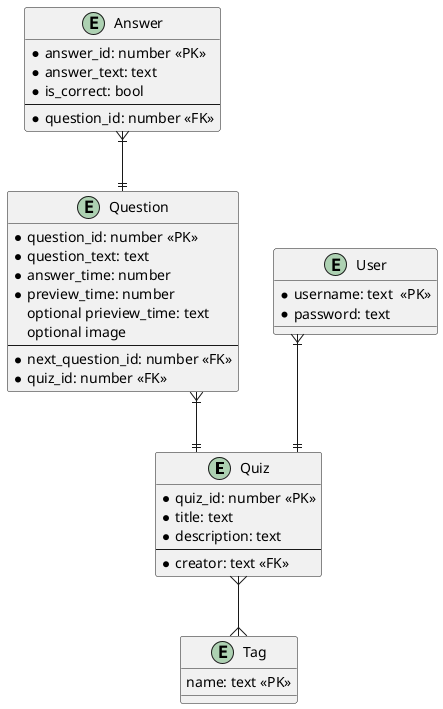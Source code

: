 @startuml ERD-Leohoot
skinparam linetype ortho

entity Quiz {
    * quiz_id: number <<PK>>
    * title: text
    * description: text
    --
    * creator: text <<FK>>
}

entity Question {
    * question_id: number <<PK>>
    * question_text: text
    * answer_time: number
    * preview_time: number
    optional prieview_time: text
    optional image
    --
    * next_question_id: number <<FK>>
    * quiz_id: number <<FK>>
}

entity Answer {
    * answer_id: number <<PK>>
    * answer_text: text
    * is_correct: bool
    --
    * question_id: number <<FK>>
}

entity User {
    * username: text  <<PK>>
    * password: text
}

entity Tag {
    name: text <<PK>>
}


Question }|--|| Quiz
Answer }|--|| Question
User }|--|| Quiz
Quiz }--{ Tag

@enduml